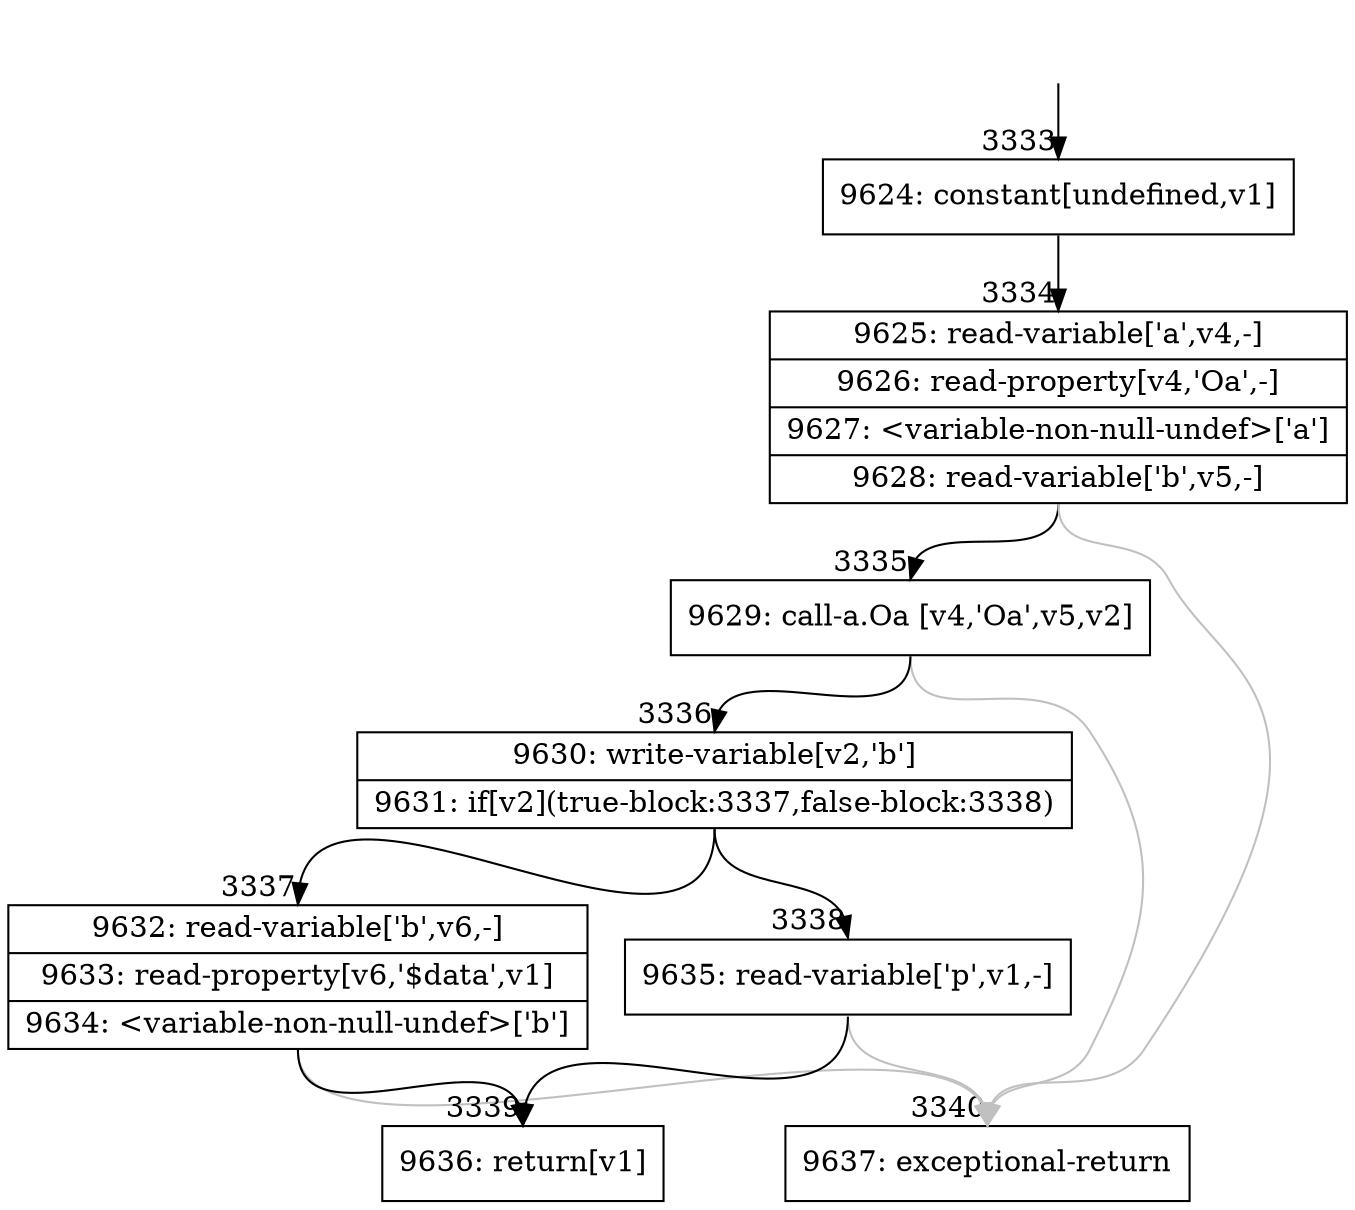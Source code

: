 digraph {
rankdir="TD"
BB_entry274[shape=none,label=""];
BB_entry274 -> BB3333 [tailport=s, headport=n, headlabel="    3333"]
BB3333 [shape=record label="{9624: constant[undefined,v1]}" ] 
BB3333 -> BB3334 [tailport=s, headport=n, headlabel="      3334"]
BB3334 [shape=record label="{9625: read-variable['a',v4,-]|9626: read-property[v4,'Oa',-]|9627: \<variable-non-null-undef\>['a']|9628: read-variable['b',v5,-]}" ] 
BB3334 -> BB3335 [tailport=s, headport=n, headlabel="      3335"]
BB3334 -> BB3340 [tailport=s, headport=n, color=gray, headlabel="      3340"]
BB3335 [shape=record label="{9629: call-a.Oa [v4,'Oa',v5,v2]}" ] 
BB3335 -> BB3336 [tailport=s, headport=n, headlabel="      3336"]
BB3335 -> BB3340 [tailport=s, headport=n, color=gray]
BB3336 [shape=record label="{9630: write-variable[v2,'b']|9631: if[v2](true-block:3337,false-block:3338)}" ] 
BB3336 -> BB3337 [tailport=s, headport=n, headlabel="      3337"]
BB3336 -> BB3338 [tailport=s, headport=n, headlabel="      3338"]
BB3337 [shape=record label="{9632: read-variable['b',v6,-]|9633: read-property[v6,'$data',v1]|9634: \<variable-non-null-undef\>['b']}" ] 
BB3337 -> BB3339 [tailport=s, headport=n, headlabel="      3339"]
BB3337 -> BB3340 [tailport=s, headport=n, color=gray]
BB3338 [shape=record label="{9635: read-variable['p',v1,-]}" ] 
BB3338 -> BB3339 [tailport=s, headport=n]
BB3338 -> BB3340 [tailport=s, headport=n, color=gray]
BB3339 [shape=record label="{9636: return[v1]}" ] 
BB3340 [shape=record label="{9637: exceptional-return}" ] 
}
